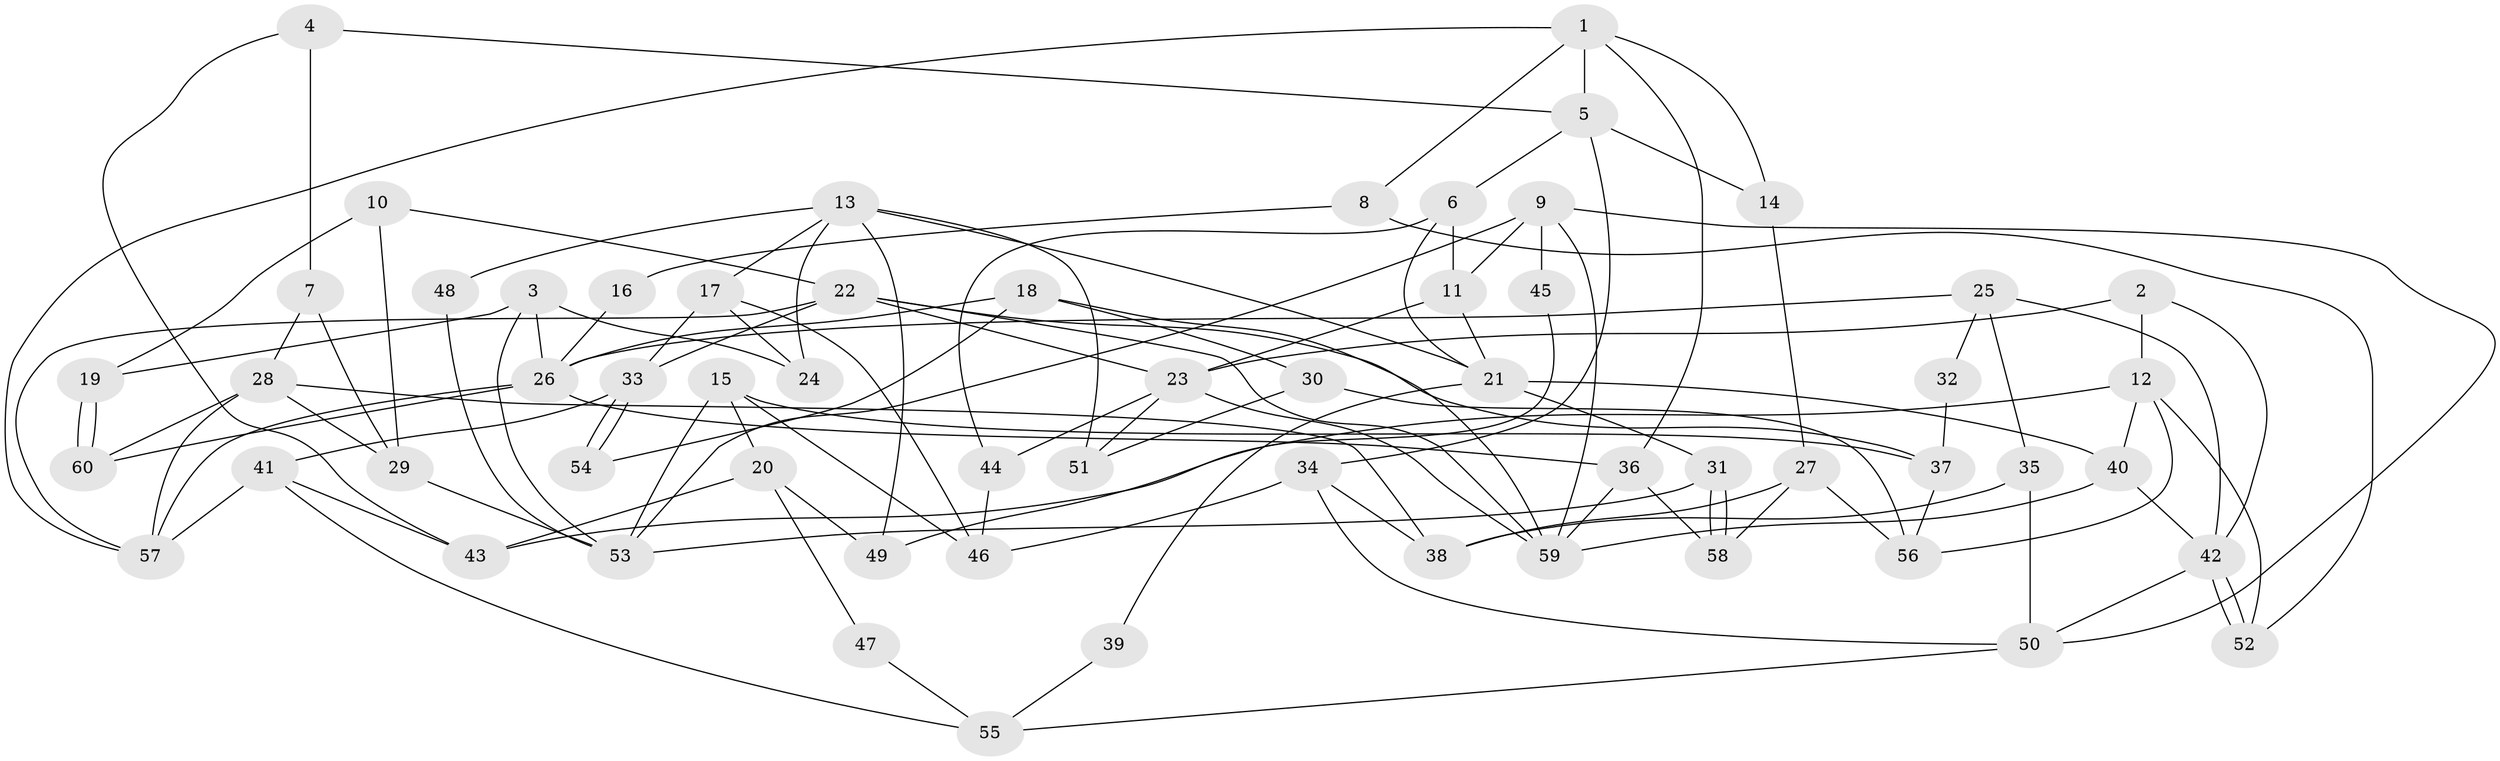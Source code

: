 // Generated by graph-tools (version 1.1) at 2025/26/03/09/25 03:26:21]
// undirected, 60 vertices, 120 edges
graph export_dot {
graph [start="1"]
  node [color=gray90,style=filled];
  1;
  2;
  3;
  4;
  5;
  6;
  7;
  8;
  9;
  10;
  11;
  12;
  13;
  14;
  15;
  16;
  17;
  18;
  19;
  20;
  21;
  22;
  23;
  24;
  25;
  26;
  27;
  28;
  29;
  30;
  31;
  32;
  33;
  34;
  35;
  36;
  37;
  38;
  39;
  40;
  41;
  42;
  43;
  44;
  45;
  46;
  47;
  48;
  49;
  50;
  51;
  52;
  53;
  54;
  55;
  56;
  57;
  58;
  59;
  60;
  1 -- 36;
  1 -- 57;
  1 -- 5;
  1 -- 8;
  1 -- 14;
  2 -- 12;
  2 -- 42;
  2 -- 23;
  3 -- 26;
  3 -- 53;
  3 -- 19;
  3 -- 24;
  4 -- 43;
  4 -- 5;
  4 -- 7;
  5 -- 6;
  5 -- 14;
  5 -- 34;
  6 -- 21;
  6 -- 11;
  6 -- 44;
  7 -- 29;
  7 -- 28;
  8 -- 52;
  8 -- 16;
  9 -- 59;
  9 -- 53;
  9 -- 11;
  9 -- 45;
  9 -- 50;
  10 -- 19;
  10 -- 22;
  10 -- 29;
  11 -- 23;
  11 -- 21;
  12 -- 56;
  12 -- 40;
  12 -- 43;
  12 -- 52;
  13 -- 51;
  13 -- 17;
  13 -- 21;
  13 -- 24;
  13 -- 48;
  13 -- 49;
  14 -- 27;
  15 -- 46;
  15 -- 53;
  15 -- 20;
  15 -- 37;
  16 -- 26;
  17 -- 33;
  17 -- 24;
  17 -- 46;
  18 -- 26;
  18 -- 59;
  18 -- 30;
  18 -- 54;
  19 -- 60;
  19 -- 60;
  20 -- 43;
  20 -- 47;
  20 -- 49;
  21 -- 31;
  21 -- 39;
  21 -- 40;
  22 -- 23;
  22 -- 59;
  22 -- 33;
  22 -- 37;
  22 -- 57;
  23 -- 44;
  23 -- 51;
  23 -- 59;
  25 -- 42;
  25 -- 35;
  25 -- 26;
  25 -- 32;
  26 -- 60;
  26 -- 36;
  26 -- 57;
  27 -- 38;
  27 -- 56;
  27 -- 58;
  28 -- 57;
  28 -- 29;
  28 -- 38;
  28 -- 60;
  29 -- 53;
  30 -- 56;
  30 -- 51;
  31 -- 58;
  31 -- 58;
  31 -- 53;
  32 -- 37;
  33 -- 54;
  33 -- 54;
  33 -- 41;
  34 -- 50;
  34 -- 38;
  34 -- 46;
  35 -- 38;
  35 -- 50;
  36 -- 58;
  36 -- 59;
  37 -- 56;
  39 -- 55;
  40 -- 59;
  40 -- 42;
  41 -- 57;
  41 -- 43;
  41 -- 55;
  42 -- 52;
  42 -- 52;
  42 -- 50;
  44 -- 46;
  45 -- 49;
  47 -- 55;
  48 -- 53;
  50 -- 55;
}
